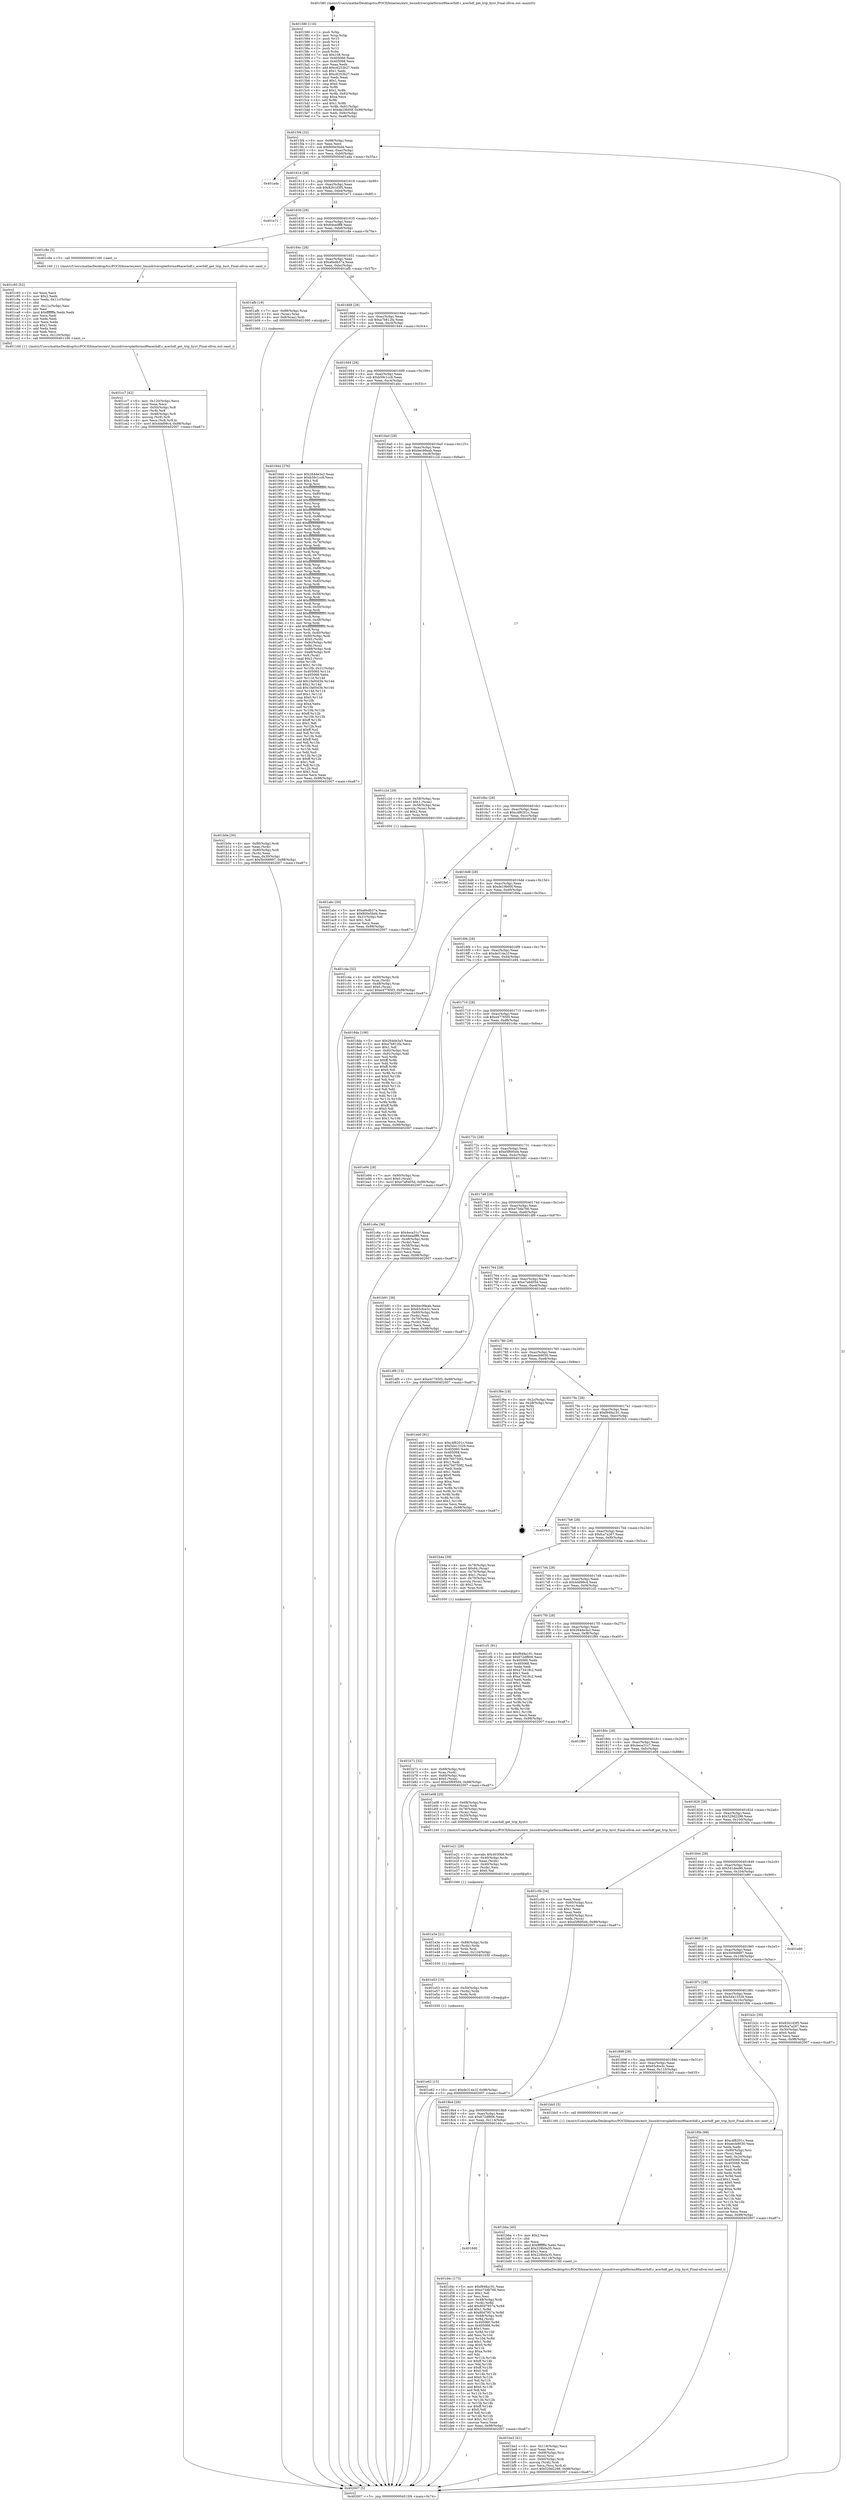 digraph "0x401580" {
  label = "0x401580 (/mnt/c/Users/mathe/Desktop/tcc/POCII/binaries/extr_linuxdriversplatformx86acerhdf.c_acerhdf_get_trip_hyst_Final-ollvm.out::main(0))"
  labelloc = "t"
  node[shape=record]

  Entry [label="",width=0.3,height=0.3,shape=circle,fillcolor=black,style=filled]
  "0x4015f4" [label="{
     0x4015f4 [32]\l
     | [instrs]\l
     &nbsp;&nbsp;0x4015f4 \<+6\>: mov -0x98(%rbp),%eax\l
     &nbsp;&nbsp;0x4015fa \<+2\>: mov %eax,%ecx\l
     &nbsp;&nbsp;0x4015fc \<+6\>: sub $0x800e5bd4,%ecx\l
     &nbsp;&nbsp;0x401602 \<+6\>: mov %eax,-0xac(%rbp)\l
     &nbsp;&nbsp;0x401608 \<+6\>: mov %ecx,-0xb0(%rbp)\l
     &nbsp;&nbsp;0x40160e \<+6\>: je 0000000000401ada \<main+0x55a\>\l
  }"]
  "0x401ada" [label="{
     0x401ada\l
  }", style=dashed]
  "0x401614" [label="{
     0x401614 [28]\l
     | [instrs]\l
     &nbsp;&nbsp;0x401614 \<+5\>: jmp 0000000000401619 \<main+0x99\>\l
     &nbsp;&nbsp;0x401619 \<+6\>: mov -0xac(%rbp),%eax\l
     &nbsp;&nbsp;0x40161f \<+5\>: sub $0x82b1d3f5,%eax\l
     &nbsp;&nbsp;0x401624 \<+6\>: mov %eax,-0xb4(%rbp)\l
     &nbsp;&nbsp;0x40162a \<+6\>: je 0000000000401e71 \<main+0x8f1\>\l
  }"]
  Exit [label="",width=0.3,height=0.3,shape=circle,fillcolor=black,style=filled,peripheries=2]
  "0x401e71" [label="{
     0x401e71\l
  }", style=dashed]
  "0x401630" [label="{
     0x401630 [28]\l
     | [instrs]\l
     &nbsp;&nbsp;0x401630 \<+5\>: jmp 0000000000401635 \<main+0xb5\>\l
     &nbsp;&nbsp;0x401635 \<+6\>: mov -0xac(%rbp),%eax\l
     &nbsp;&nbsp;0x40163b \<+5\>: sub $0x84eadff8,%eax\l
     &nbsp;&nbsp;0x401640 \<+6\>: mov %eax,-0xb8(%rbp)\l
     &nbsp;&nbsp;0x401646 \<+6\>: je 0000000000401c8e \<main+0x70e\>\l
  }"]
  "0x401e62" [label="{
     0x401e62 [15]\l
     | [instrs]\l
     &nbsp;&nbsp;0x401e62 \<+10\>: movl $0xde314a1f,-0x98(%rbp)\l
     &nbsp;&nbsp;0x401e6c \<+5\>: jmp 0000000000402007 \<main+0xa87\>\l
  }"]
  "0x401c8e" [label="{
     0x401c8e [5]\l
     | [instrs]\l
     &nbsp;&nbsp;0x401c8e \<+5\>: call 0000000000401160 \<next_i\>\l
     | [calls]\l
     &nbsp;&nbsp;0x401160 \{1\} (/mnt/c/Users/mathe/Desktop/tcc/POCII/binaries/extr_linuxdriversplatformx86acerhdf.c_acerhdf_get_trip_hyst_Final-ollvm.out::next_i)\l
  }"]
  "0x40164c" [label="{
     0x40164c [28]\l
     | [instrs]\l
     &nbsp;&nbsp;0x40164c \<+5\>: jmp 0000000000401651 \<main+0xd1\>\l
     &nbsp;&nbsp;0x401651 \<+6\>: mov -0xac(%rbp),%eax\l
     &nbsp;&nbsp;0x401657 \<+5\>: sub $0xa6edb37a,%eax\l
     &nbsp;&nbsp;0x40165c \<+6\>: mov %eax,-0xbc(%rbp)\l
     &nbsp;&nbsp;0x401662 \<+6\>: je 0000000000401afb \<main+0x57b\>\l
  }"]
  "0x401e53" [label="{
     0x401e53 [15]\l
     | [instrs]\l
     &nbsp;&nbsp;0x401e53 \<+4\>: mov -0x50(%rbp),%rdx\l
     &nbsp;&nbsp;0x401e57 \<+3\>: mov (%rdx),%rdx\l
     &nbsp;&nbsp;0x401e5a \<+3\>: mov %rdx,%rdi\l
     &nbsp;&nbsp;0x401e5d \<+5\>: call 0000000000401030 \<free@plt\>\l
     | [calls]\l
     &nbsp;&nbsp;0x401030 \{1\} (unknown)\l
  }"]
  "0x401afb" [label="{
     0x401afb [19]\l
     | [instrs]\l
     &nbsp;&nbsp;0x401afb \<+7\>: mov -0x88(%rbp),%rax\l
     &nbsp;&nbsp;0x401b02 \<+3\>: mov (%rax),%rax\l
     &nbsp;&nbsp;0x401b05 \<+4\>: mov 0x8(%rax),%rdi\l
     &nbsp;&nbsp;0x401b09 \<+5\>: call 0000000000401060 \<atoi@plt\>\l
     | [calls]\l
     &nbsp;&nbsp;0x401060 \{1\} (unknown)\l
  }"]
  "0x401668" [label="{
     0x401668 [28]\l
     | [instrs]\l
     &nbsp;&nbsp;0x401668 \<+5\>: jmp 000000000040166d \<main+0xed\>\l
     &nbsp;&nbsp;0x40166d \<+6\>: mov -0xac(%rbp),%eax\l
     &nbsp;&nbsp;0x401673 \<+5\>: sub $0xa7b812fa,%eax\l
     &nbsp;&nbsp;0x401678 \<+6\>: mov %eax,-0xc0(%rbp)\l
     &nbsp;&nbsp;0x40167e \<+6\>: je 0000000000401944 \<main+0x3c4\>\l
  }"]
  "0x401e3e" [label="{
     0x401e3e [21]\l
     | [instrs]\l
     &nbsp;&nbsp;0x401e3e \<+4\>: mov -0x68(%rbp),%rdx\l
     &nbsp;&nbsp;0x401e42 \<+3\>: mov (%rdx),%rdx\l
     &nbsp;&nbsp;0x401e45 \<+3\>: mov %rdx,%rdi\l
     &nbsp;&nbsp;0x401e48 \<+6\>: mov %eax,-0x124(%rbp)\l
     &nbsp;&nbsp;0x401e4e \<+5\>: call 0000000000401030 \<free@plt\>\l
     | [calls]\l
     &nbsp;&nbsp;0x401030 \{1\} (unknown)\l
  }"]
  "0x401944" [label="{
     0x401944 [376]\l
     | [instrs]\l
     &nbsp;&nbsp;0x401944 \<+5\>: mov $0x264de3a3,%eax\l
     &nbsp;&nbsp;0x401949 \<+5\>: mov $0xb59c1cc9,%ecx\l
     &nbsp;&nbsp;0x40194e \<+2\>: mov $0x1,%dl\l
     &nbsp;&nbsp;0x401950 \<+3\>: mov %rsp,%rsi\l
     &nbsp;&nbsp;0x401953 \<+4\>: add $0xfffffffffffffff0,%rsi\l
     &nbsp;&nbsp;0x401957 \<+3\>: mov %rsi,%rsp\l
     &nbsp;&nbsp;0x40195a \<+7\>: mov %rsi,-0x90(%rbp)\l
     &nbsp;&nbsp;0x401961 \<+3\>: mov %rsp,%rsi\l
     &nbsp;&nbsp;0x401964 \<+4\>: add $0xfffffffffffffff0,%rsi\l
     &nbsp;&nbsp;0x401968 \<+3\>: mov %rsi,%rsp\l
     &nbsp;&nbsp;0x40196b \<+3\>: mov %rsp,%rdi\l
     &nbsp;&nbsp;0x40196e \<+4\>: add $0xfffffffffffffff0,%rdi\l
     &nbsp;&nbsp;0x401972 \<+3\>: mov %rdi,%rsp\l
     &nbsp;&nbsp;0x401975 \<+7\>: mov %rdi,-0x88(%rbp)\l
     &nbsp;&nbsp;0x40197c \<+3\>: mov %rsp,%rdi\l
     &nbsp;&nbsp;0x40197f \<+4\>: add $0xfffffffffffffff0,%rdi\l
     &nbsp;&nbsp;0x401983 \<+3\>: mov %rdi,%rsp\l
     &nbsp;&nbsp;0x401986 \<+4\>: mov %rdi,-0x80(%rbp)\l
     &nbsp;&nbsp;0x40198a \<+3\>: mov %rsp,%rdi\l
     &nbsp;&nbsp;0x40198d \<+4\>: add $0xfffffffffffffff0,%rdi\l
     &nbsp;&nbsp;0x401991 \<+3\>: mov %rdi,%rsp\l
     &nbsp;&nbsp;0x401994 \<+4\>: mov %rdi,-0x78(%rbp)\l
     &nbsp;&nbsp;0x401998 \<+3\>: mov %rsp,%rdi\l
     &nbsp;&nbsp;0x40199b \<+4\>: add $0xfffffffffffffff0,%rdi\l
     &nbsp;&nbsp;0x40199f \<+3\>: mov %rdi,%rsp\l
     &nbsp;&nbsp;0x4019a2 \<+4\>: mov %rdi,-0x70(%rbp)\l
     &nbsp;&nbsp;0x4019a6 \<+3\>: mov %rsp,%rdi\l
     &nbsp;&nbsp;0x4019a9 \<+4\>: add $0xfffffffffffffff0,%rdi\l
     &nbsp;&nbsp;0x4019ad \<+3\>: mov %rdi,%rsp\l
     &nbsp;&nbsp;0x4019b0 \<+4\>: mov %rdi,-0x68(%rbp)\l
     &nbsp;&nbsp;0x4019b4 \<+3\>: mov %rsp,%rdi\l
     &nbsp;&nbsp;0x4019b7 \<+4\>: add $0xfffffffffffffff0,%rdi\l
     &nbsp;&nbsp;0x4019bb \<+3\>: mov %rdi,%rsp\l
     &nbsp;&nbsp;0x4019be \<+4\>: mov %rdi,-0x60(%rbp)\l
     &nbsp;&nbsp;0x4019c2 \<+3\>: mov %rsp,%rdi\l
     &nbsp;&nbsp;0x4019c5 \<+4\>: add $0xfffffffffffffff0,%rdi\l
     &nbsp;&nbsp;0x4019c9 \<+3\>: mov %rdi,%rsp\l
     &nbsp;&nbsp;0x4019cc \<+4\>: mov %rdi,-0x58(%rbp)\l
     &nbsp;&nbsp;0x4019d0 \<+3\>: mov %rsp,%rdi\l
     &nbsp;&nbsp;0x4019d3 \<+4\>: add $0xfffffffffffffff0,%rdi\l
     &nbsp;&nbsp;0x4019d7 \<+3\>: mov %rdi,%rsp\l
     &nbsp;&nbsp;0x4019da \<+4\>: mov %rdi,-0x50(%rbp)\l
     &nbsp;&nbsp;0x4019de \<+3\>: mov %rsp,%rdi\l
     &nbsp;&nbsp;0x4019e1 \<+4\>: add $0xfffffffffffffff0,%rdi\l
     &nbsp;&nbsp;0x4019e5 \<+3\>: mov %rdi,%rsp\l
     &nbsp;&nbsp;0x4019e8 \<+4\>: mov %rdi,-0x48(%rbp)\l
     &nbsp;&nbsp;0x4019ec \<+3\>: mov %rsp,%rdi\l
     &nbsp;&nbsp;0x4019ef \<+4\>: add $0xfffffffffffffff0,%rdi\l
     &nbsp;&nbsp;0x4019f3 \<+3\>: mov %rdi,%rsp\l
     &nbsp;&nbsp;0x4019f6 \<+4\>: mov %rdi,-0x40(%rbp)\l
     &nbsp;&nbsp;0x4019fa \<+7\>: mov -0x90(%rbp),%rdi\l
     &nbsp;&nbsp;0x401a01 \<+6\>: movl $0x0,(%rdi)\l
     &nbsp;&nbsp;0x401a07 \<+7\>: mov -0x9c(%rbp),%r8d\l
     &nbsp;&nbsp;0x401a0e \<+3\>: mov %r8d,(%rsi)\l
     &nbsp;&nbsp;0x401a11 \<+7\>: mov -0x88(%rbp),%rdi\l
     &nbsp;&nbsp;0x401a18 \<+7\>: mov -0xa8(%rbp),%r9\l
     &nbsp;&nbsp;0x401a1f \<+3\>: mov %r9,(%rdi)\l
     &nbsp;&nbsp;0x401a22 \<+3\>: cmpl $0x2,(%rsi)\l
     &nbsp;&nbsp;0x401a25 \<+4\>: setne %r10b\l
     &nbsp;&nbsp;0x401a29 \<+4\>: and $0x1,%r10b\l
     &nbsp;&nbsp;0x401a2d \<+4\>: mov %r10b,-0x31(%rbp)\l
     &nbsp;&nbsp;0x401a31 \<+8\>: mov 0x405060,%r11d\l
     &nbsp;&nbsp;0x401a39 \<+7\>: mov 0x405068,%ebx\l
     &nbsp;&nbsp;0x401a40 \<+3\>: mov %r11d,%r14d\l
     &nbsp;&nbsp;0x401a43 \<+7\>: add $0x1fa00d3b,%r14d\l
     &nbsp;&nbsp;0x401a4a \<+4\>: sub $0x1,%r14d\l
     &nbsp;&nbsp;0x401a4e \<+7\>: sub $0x1fa00d3b,%r14d\l
     &nbsp;&nbsp;0x401a55 \<+4\>: imul %r14d,%r11d\l
     &nbsp;&nbsp;0x401a59 \<+4\>: and $0x1,%r11d\l
     &nbsp;&nbsp;0x401a5d \<+4\>: cmp $0x0,%r11d\l
     &nbsp;&nbsp;0x401a61 \<+4\>: sete %r10b\l
     &nbsp;&nbsp;0x401a65 \<+3\>: cmp $0xa,%ebx\l
     &nbsp;&nbsp;0x401a68 \<+4\>: setl %r15b\l
     &nbsp;&nbsp;0x401a6c \<+3\>: mov %r10b,%r12b\l
     &nbsp;&nbsp;0x401a6f \<+4\>: xor $0xff,%r12b\l
     &nbsp;&nbsp;0x401a73 \<+3\>: mov %r15b,%r13b\l
     &nbsp;&nbsp;0x401a76 \<+4\>: xor $0xff,%r13b\l
     &nbsp;&nbsp;0x401a7a \<+3\>: xor $0x1,%dl\l
     &nbsp;&nbsp;0x401a7d \<+3\>: mov %r12b,%sil\l
     &nbsp;&nbsp;0x401a80 \<+4\>: and $0xff,%sil\l
     &nbsp;&nbsp;0x401a84 \<+3\>: and %dl,%r10b\l
     &nbsp;&nbsp;0x401a87 \<+3\>: mov %r13b,%dil\l
     &nbsp;&nbsp;0x401a8a \<+4\>: and $0xff,%dil\l
     &nbsp;&nbsp;0x401a8e \<+3\>: and %dl,%r15b\l
     &nbsp;&nbsp;0x401a91 \<+3\>: or %r10b,%sil\l
     &nbsp;&nbsp;0x401a94 \<+3\>: or %r15b,%dil\l
     &nbsp;&nbsp;0x401a97 \<+3\>: xor %dil,%sil\l
     &nbsp;&nbsp;0x401a9a \<+3\>: or %r13b,%r12b\l
     &nbsp;&nbsp;0x401a9d \<+4\>: xor $0xff,%r12b\l
     &nbsp;&nbsp;0x401aa1 \<+3\>: or $0x1,%dl\l
     &nbsp;&nbsp;0x401aa4 \<+3\>: and %dl,%r12b\l
     &nbsp;&nbsp;0x401aa7 \<+3\>: or %r12b,%sil\l
     &nbsp;&nbsp;0x401aaa \<+4\>: test $0x1,%sil\l
     &nbsp;&nbsp;0x401aae \<+3\>: cmovne %ecx,%eax\l
     &nbsp;&nbsp;0x401ab1 \<+6\>: mov %eax,-0x98(%rbp)\l
     &nbsp;&nbsp;0x401ab7 \<+5\>: jmp 0000000000402007 \<main+0xa87\>\l
  }"]
  "0x401684" [label="{
     0x401684 [28]\l
     | [instrs]\l
     &nbsp;&nbsp;0x401684 \<+5\>: jmp 0000000000401689 \<main+0x109\>\l
     &nbsp;&nbsp;0x401689 \<+6\>: mov -0xac(%rbp),%eax\l
     &nbsp;&nbsp;0x40168f \<+5\>: sub $0xb59c1cc9,%eax\l
     &nbsp;&nbsp;0x401694 \<+6\>: mov %eax,-0xc4(%rbp)\l
     &nbsp;&nbsp;0x40169a \<+6\>: je 0000000000401abc \<main+0x53c\>\l
  }"]
  "0x401e21" [label="{
     0x401e21 [29]\l
     | [instrs]\l
     &nbsp;&nbsp;0x401e21 \<+10\>: movabs $0x4030b6,%rdi\l
     &nbsp;&nbsp;0x401e2b \<+4\>: mov -0x40(%rbp),%rdx\l
     &nbsp;&nbsp;0x401e2f \<+2\>: mov %eax,(%rdx)\l
     &nbsp;&nbsp;0x401e31 \<+4\>: mov -0x40(%rbp),%rdx\l
     &nbsp;&nbsp;0x401e35 \<+2\>: mov (%rdx),%esi\l
     &nbsp;&nbsp;0x401e37 \<+2\>: mov $0x0,%al\l
     &nbsp;&nbsp;0x401e39 \<+5\>: call 0000000000401040 \<printf@plt\>\l
     | [calls]\l
     &nbsp;&nbsp;0x401040 \{1\} (unknown)\l
  }"]
  "0x401abc" [label="{
     0x401abc [30]\l
     | [instrs]\l
     &nbsp;&nbsp;0x401abc \<+5\>: mov $0xa6edb37a,%eax\l
     &nbsp;&nbsp;0x401ac1 \<+5\>: mov $0x800e5bd4,%ecx\l
     &nbsp;&nbsp;0x401ac6 \<+3\>: mov -0x31(%rbp),%dl\l
     &nbsp;&nbsp;0x401ac9 \<+3\>: test $0x1,%dl\l
     &nbsp;&nbsp;0x401acc \<+3\>: cmovne %ecx,%eax\l
     &nbsp;&nbsp;0x401acf \<+6\>: mov %eax,-0x98(%rbp)\l
     &nbsp;&nbsp;0x401ad5 \<+5\>: jmp 0000000000402007 \<main+0xa87\>\l
  }"]
  "0x4016a0" [label="{
     0x4016a0 [28]\l
     | [instrs]\l
     &nbsp;&nbsp;0x4016a0 \<+5\>: jmp 00000000004016a5 \<main+0x125\>\l
     &nbsp;&nbsp;0x4016a5 \<+6\>: mov -0xac(%rbp),%eax\l
     &nbsp;&nbsp;0x4016ab \<+5\>: sub $0xbec99eab,%eax\l
     &nbsp;&nbsp;0x4016b0 \<+6\>: mov %eax,-0xc8(%rbp)\l
     &nbsp;&nbsp;0x4016b6 \<+6\>: je 0000000000401c2d \<main+0x6ad\>\l
  }"]
  "0x4018d0" [label="{
     0x4018d0\l
  }", style=dashed]
  "0x401c2d" [label="{
     0x401c2d [29]\l
     | [instrs]\l
     &nbsp;&nbsp;0x401c2d \<+4\>: mov -0x58(%rbp),%rax\l
     &nbsp;&nbsp;0x401c31 \<+6\>: movl $0x1,(%rax)\l
     &nbsp;&nbsp;0x401c37 \<+4\>: mov -0x58(%rbp),%rax\l
     &nbsp;&nbsp;0x401c3b \<+3\>: movslq (%rax),%rax\l
     &nbsp;&nbsp;0x401c3e \<+4\>: shl $0x2,%rax\l
     &nbsp;&nbsp;0x401c42 \<+3\>: mov %rax,%rdi\l
     &nbsp;&nbsp;0x401c45 \<+5\>: call 0000000000401050 \<malloc@plt\>\l
     | [calls]\l
     &nbsp;&nbsp;0x401050 \{1\} (unknown)\l
  }"]
  "0x4016bc" [label="{
     0x4016bc [28]\l
     | [instrs]\l
     &nbsp;&nbsp;0x4016bc \<+5\>: jmp 00000000004016c1 \<main+0x141\>\l
     &nbsp;&nbsp;0x4016c1 \<+6\>: mov -0xac(%rbp),%eax\l
     &nbsp;&nbsp;0x4016c7 \<+5\>: sub $0xc4f6201c,%eax\l
     &nbsp;&nbsp;0x4016cc \<+6\>: mov %eax,-0xcc(%rbp)\l
     &nbsp;&nbsp;0x4016d2 \<+6\>: je 0000000000401fef \<main+0xa6f\>\l
  }"]
  "0x401d4c" [label="{
     0x401d4c [173]\l
     | [instrs]\l
     &nbsp;&nbsp;0x401d4c \<+5\>: mov $0xf948a191,%eax\l
     &nbsp;&nbsp;0x401d51 \<+5\>: mov $0xe73db766,%ecx\l
     &nbsp;&nbsp;0x401d56 \<+2\>: mov $0x1,%dl\l
     &nbsp;&nbsp;0x401d58 \<+2\>: xor %esi,%esi\l
     &nbsp;&nbsp;0x401d5a \<+4\>: mov -0x48(%rbp),%rdi\l
     &nbsp;&nbsp;0x401d5e \<+3\>: mov (%rdi),%r8d\l
     &nbsp;&nbsp;0x401d61 \<+7\>: add $0x80d7957a,%r8d\l
     &nbsp;&nbsp;0x401d68 \<+4\>: add $0x1,%r8d\l
     &nbsp;&nbsp;0x401d6c \<+7\>: sub $0x80d7957a,%r8d\l
     &nbsp;&nbsp;0x401d73 \<+4\>: mov -0x48(%rbp),%rdi\l
     &nbsp;&nbsp;0x401d77 \<+3\>: mov %r8d,(%rdi)\l
     &nbsp;&nbsp;0x401d7a \<+8\>: mov 0x405060,%r8d\l
     &nbsp;&nbsp;0x401d82 \<+8\>: mov 0x405068,%r9d\l
     &nbsp;&nbsp;0x401d8a \<+3\>: sub $0x1,%esi\l
     &nbsp;&nbsp;0x401d8d \<+3\>: mov %r8d,%r10d\l
     &nbsp;&nbsp;0x401d90 \<+3\>: add %esi,%r10d\l
     &nbsp;&nbsp;0x401d93 \<+4\>: imul %r10d,%r8d\l
     &nbsp;&nbsp;0x401d97 \<+4\>: and $0x1,%r8d\l
     &nbsp;&nbsp;0x401d9b \<+4\>: cmp $0x0,%r8d\l
     &nbsp;&nbsp;0x401d9f \<+4\>: sete %r11b\l
     &nbsp;&nbsp;0x401da3 \<+4\>: cmp $0xa,%r9d\l
     &nbsp;&nbsp;0x401da7 \<+3\>: setl %bl\l
     &nbsp;&nbsp;0x401daa \<+3\>: mov %r11b,%r14b\l
     &nbsp;&nbsp;0x401dad \<+4\>: xor $0xff,%r14b\l
     &nbsp;&nbsp;0x401db1 \<+3\>: mov %bl,%r15b\l
     &nbsp;&nbsp;0x401db4 \<+4\>: xor $0xff,%r15b\l
     &nbsp;&nbsp;0x401db8 \<+3\>: xor $0x0,%dl\l
     &nbsp;&nbsp;0x401dbb \<+3\>: mov %r14b,%r12b\l
     &nbsp;&nbsp;0x401dbe \<+4\>: and $0x0,%r12b\l
     &nbsp;&nbsp;0x401dc2 \<+3\>: and %dl,%r11b\l
     &nbsp;&nbsp;0x401dc5 \<+3\>: mov %r15b,%r13b\l
     &nbsp;&nbsp;0x401dc8 \<+4\>: and $0x0,%r13b\l
     &nbsp;&nbsp;0x401dcc \<+2\>: and %dl,%bl\l
     &nbsp;&nbsp;0x401dce \<+3\>: or %r11b,%r12b\l
     &nbsp;&nbsp;0x401dd1 \<+3\>: or %bl,%r13b\l
     &nbsp;&nbsp;0x401dd4 \<+3\>: xor %r13b,%r12b\l
     &nbsp;&nbsp;0x401dd7 \<+3\>: or %r15b,%r14b\l
     &nbsp;&nbsp;0x401dda \<+4\>: xor $0xff,%r14b\l
     &nbsp;&nbsp;0x401dde \<+3\>: or $0x0,%dl\l
     &nbsp;&nbsp;0x401de1 \<+3\>: and %dl,%r14b\l
     &nbsp;&nbsp;0x401de4 \<+3\>: or %r14b,%r12b\l
     &nbsp;&nbsp;0x401de7 \<+4\>: test $0x1,%r12b\l
     &nbsp;&nbsp;0x401deb \<+3\>: cmovne %ecx,%eax\l
     &nbsp;&nbsp;0x401dee \<+6\>: mov %eax,-0x98(%rbp)\l
     &nbsp;&nbsp;0x401df4 \<+5\>: jmp 0000000000402007 \<main+0xa87\>\l
  }"]
  "0x401fef" [label="{
     0x401fef\l
  }", style=dashed]
  "0x4016d8" [label="{
     0x4016d8 [28]\l
     | [instrs]\l
     &nbsp;&nbsp;0x4016d8 \<+5\>: jmp 00000000004016dd \<main+0x15d\>\l
     &nbsp;&nbsp;0x4016dd \<+6\>: mov -0xac(%rbp),%eax\l
     &nbsp;&nbsp;0x4016e3 \<+5\>: sub $0xde19b00f,%eax\l
     &nbsp;&nbsp;0x4016e8 \<+6\>: mov %eax,-0xd0(%rbp)\l
     &nbsp;&nbsp;0x4016ee \<+6\>: je 00000000004018da \<main+0x35a\>\l
  }"]
  "0x401cc7" [label="{
     0x401cc7 [42]\l
     | [instrs]\l
     &nbsp;&nbsp;0x401cc7 \<+6\>: mov -0x120(%rbp),%ecx\l
     &nbsp;&nbsp;0x401ccd \<+3\>: imul %eax,%ecx\l
     &nbsp;&nbsp;0x401cd0 \<+4\>: mov -0x50(%rbp),%r8\l
     &nbsp;&nbsp;0x401cd4 \<+3\>: mov (%r8),%r8\l
     &nbsp;&nbsp;0x401cd7 \<+4\>: mov -0x48(%rbp),%r9\l
     &nbsp;&nbsp;0x401cdb \<+3\>: movslq (%r9),%r9\l
     &nbsp;&nbsp;0x401cde \<+4\>: mov %ecx,(%r8,%r9,4)\l
     &nbsp;&nbsp;0x401ce2 \<+10\>: movl $0x4dd99c4,-0x98(%rbp)\l
     &nbsp;&nbsp;0x401cec \<+5\>: jmp 0000000000402007 \<main+0xa87\>\l
  }"]
  "0x4018da" [label="{
     0x4018da [106]\l
     | [instrs]\l
     &nbsp;&nbsp;0x4018da \<+5\>: mov $0x264de3a3,%eax\l
     &nbsp;&nbsp;0x4018df \<+5\>: mov $0xa7b812fa,%ecx\l
     &nbsp;&nbsp;0x4018e4 \<+2\>: mov $0x1,%dl\l
     &nbsp;&nbsp;0x4018e6 \<+7\>: mov -0x92(%rbp),%sil\l
     &nbsp;&nbsp;0x4018ed \<+7\>: mov -0x91(%rbp),%dil\l
     &nbsp;&nbsp;0x4018f4 \<+3\>: mov %sil,%r8b\l
     &nbsp;&nbsp;0x4018f7 \<+4\>: xor $0xff,%r8b\l
     &nbsp;&nbsp;0x4018fb \<+3\>: mov %dil,%r9b\l
     &nbsp;&nbsp;0x4018fe \<+4\>: xor $0xff,%r9b\l
     &nbsp;&nbsp;0x401902 \<+3\>: xor $0x0,%dl\l
     &nbsp;&nbsp;0x401905 \<+3\>: mov %r8b,%r10b\l
     &nbsp;&nbsp;0x401908 \<+4\>: and $0x0,%r10b\l
     &nbsp;&nbsp;0x40190c \<+3\>: and %dl,%sil\l
     &nbsp;&nbsp;0x40190f \<+3\>: mov %r9b,%r11b\l
     &nbsp;&nbsp;0x401912 \<+4\>: and $0x0,%r11b\l
     &nbsp;&nbsp;0x401916 \<+3\>: and %dl,%dil\l
     &nbsp;&nbsp;0x401919 \<+3\>: or %sil,%r10b\l
     &nbsp;&nbsp;0x40191c \<+3\>: or %dil,%r11b\l
     &nbsp;&nbsp;0x40191f \<+3\>: xor %r11b,%r10b\l
     &nbsp;&nbsp;0x401922 \<+3\>: or %r9b,%r8b\l
     &nbsp;&nbsp;0x401925 \<+4\>: xor $0xff,%r8b\l
     &nbsp;&nbsp;0x401929 \<+3\>: or $0x0,%dl\l
     &nbsp;&nbsp;0x40192c \<+3\>: and %dl,%r8b\l
     &nbsp;&nbsp;0x40192f \<+3\>: or %r8b,%r10b\l
     &nbsp;&nbsp;0x401932 \<+4\>: test $0x1,%r10b\l
     &nbsp;&nbsp;0x401936 \<+3\>: cmovne %ecx,%eax\l
     &nbsp;&nbsp;0x401939 \<+6\>: mov %eax,-0x98(%rbp)\l
     &nbsp;&nbsp;0x40193f \<+5\>: jmp 0000000000402007 \<main+0xa87\>\l
  }"]
  "0x4016f4" [label="{
     0x4016f4 [28]\l
     | [instrs]\l
     &nbsp;&nbsp;0x4016f4 \<+5\>: jmp 00000000004016f9 \<main+0x179\>\l
     &nbsp;&nbsp;0x4016f9 \<+6\>: mov -0xac(%rbp),%eax\l
     &nbsp;&nbsp;0x4016ff \<+5\>: sub $0xde314a1f,%eax\l
     &nbsp;&nbsp;0x401704 \<+6\>: mov %eax,-0xd4(%rbp)\l
     &nbsp;&nbsp;0x40170a \<+6\>: je 0000000000401e94 \<main+0x914\>\l
  }"]
  "0x402007" [label="{
     0x402007 [5]\l
     | [instrs]\l
     &nbsp;&nbsp;0x402007 \<+5\>: jmp 00000000004015f4 \<main+0x74\>\l
  }"]
  "0x401580" [label="{
     0x401580 [116]\l
     | [instrs]\l
     &nbsp;&nbsp;0x401580 \<+1\>: push %rbp\l
     &nbsp;&nbsp;0x401581 \<+3\>: mov %rsp,%rbp\l
     &nbsp;&nbsp;0x401584 \<+2\>: push %r15\l
     &nbsp;&nbsp;0x401586 \<+2\>: push %r14\l
     &nbsp;&nbsp;0x401588 \<+2\>: push %r13\l
     &nbsp;&nbsp;0x40158a \<+2\>: push %r12\l
     &nbsp;&nbsp;0x40158c \<+1\>: push %rbx\l
     &nbsp;&nbsp;0x40158d \<+7\>: sub $0x108,%rsp\l
     &nbsp;&nbsp;0x401594 \<+7\>: mov 0x405060,%eax\l
     &nbsp;&nbsp;0x40159b \<+7\>: mov 0x405068,%ecx\l
     &nbsp;&nbsp;0x4015a2 \<+2\>: mov %eax,%edx\l
     &nbsp;&nbsp;0x4015a4 \<+6\>: add $0xc6253b27,%edx\l
     &nbsp;&nbsp;0x4015aa \<+3\>: sub $0x1,%edx\l
     &nbsp;&nbsp;0x4015ad \<+6\>: sub $0xc6253b27,%edx\l
     &nbsp;&nbsp;0x4015b3 \<+3\>: imul %edx,%eax\l
     &nbsp;&nbsp;0x4015b6 \<+3\>: and $0x1,%eax\l
     &nbsp;&nbsp;0x4015b9 \<+3\>: cmp $0x0,%eax\l
     &nbsp;&nbsp;0x4015bc \<+4\>: sete %r8b\l
     &nbsp;&nbsp;0x4015c0 \<+4\>: and $0x1,%r8b\l
     &nbsp;&nbsp;0x4015c4 \<+7\>: mov %r8b,-0x92(%rbp)\l
     &nbsp;&nbsp;0x4015cb \<+3\>: cmp $0xa,%ecx\l
     &nbsp;&nbsp;0x4015ce \<+4\>: setl %r8b\l
     &nbsp;&nbsp;0x4015d2 \<+4\>: and $0x1,%r8b\l
     &nbsp;&nbsp;0x4015d6 \<+7\>: mov %r8b,-0x91(%rbp)\l
     &nbsp;&nbsp;0x4015dd \<+10\>: movl $0xde19b00f,-0x98(%rbp)\l
     &nbsp;&nbsp;0x4015e7 \<+6\>: mov %edi,-0x9c(%rbp)\l
     &nbsp;&nbsp;0x4015ed \<+7\>: mov %rsi,-0xa8(%rbp)\l
  }"]
  "0x401c93" [label="{
     0x401c93 [52]\l
     | [instrs]\l
     &nbsp;&nbsp;0x401c93 \<+2\>: xor %ecx,%ecx\l
     &nbsp;&nbsp;0x401c95 \<+5\>: mov $0x2,%edx\l
     &nbsp;&nbsp;0x401c9a \<+6\>: mov %edx,-0x11c(%rbp)\l
     &nbsp;&nbsp;0x401ca0 \<+1\>: cltd\l
     &nbsp;&nbsp;0x401ca1 \<+6\>: mov -0x11c(%rbp),%esi\l
     &nbsp;&nbsp;0x401ca7 \<+2\>: idiv %esi\l
     &nbsp;&nbsp;0x401ca9 \<+6\>: imul $0xfffffffe,%edx,%edx\l
     &nbsp;&nbsp;0x401caf \<+2\>: mov %ecx,%edi\l
     &nbsp;&nbsp;0x401cb1 \<+2\>: sub %edx,%edi\l
     &nbsp;&nbsp;0x401cb3 \<+2\>: mov %ecx,%edx\l
     &nbsp;&nbsp;0x401cb5 \<+3\>: sub $0x1,%edx\l
     &nbsp;&nbsp;0x401cb8 \<+2\>: add %edx,%edi\l
     &nbsp;&nbsp;0x401cba \<+2\>: sub %edi,%ecx\l
     &nbsp;&nbsp;0x401cbc \<+6\>: mov %ecx,-0x120(%rbp)\l
     &nbsp;&nbsp;0x401cc2 \<+5\>: call 0000000000401160 \<next_i\>\l
     | [calls]\l
     &nbsp;&nbsp;0x401160 \{1\} (/mnt/c/Users/mathe/Desktop/tcc/POCII/binaries/extr_linuxdriversplatformx86acerhdf.c_acerhdf_get_trip_hyst_Final-ollvm.out::next_i)\l
  }"]
  "0x401b0e" [label="{
     0x401b0e [30]\l
     | [instrs]\l
     &nbsp;&nbsp;0x401b0e \<+4\>: mov -0x80(%rbp),%rdi\l
     &nbsp;&nbsp;0x401b12 \<+2\>: mov %eax,(%rdi)\l
     &nbsp;&nbsp;0x401b14 \<+4\>: mov -0x80(%rbp),%rdi\l
     &nbsp;&nbsp;0x401b18 \<+2\>: mov (%rdi),%eax\l
     &nbsp;&nbsp;0x401b1a \<+3\>: mov %eax,-0x30(%rbp)\l
     &nbsp;&nbsp;0x401b1d \<+10\>: movl $0x5b068897,-0x98(%rbp)\l
     &nbsp;&nbsp;0x401b27 \<+5\>: jmp 0000000000402007 \<main+0xa87\>\l
  }"]
  "0x401c4a" [label="{
     0x401c4a [32]\l
     | [instrs]\l
     &nbsp;&nbsp;0x401c4a \<+4\>: mov -0x50(%rbp),%rdi\l
     &nbsp;&nbsp;0x401c4e \<+3\>: mov %rax,(%rdi)\l
     &nbsp;&nbsp;0x401c51 \<+4\>: mov -0x48(%rbp),%rax\l
     &nbsp;&nbsp;0x401c55 \<+6\>: movl $0x0,(%rax)\l
     &nbsp;&nbsp;0x401c5b \<+10\>: movl $0xe47765f3,-0x98(%rbp)\l
     &nbsp;&nbsp;0x401c65 \<+5\>: jmp 0000000000402007 \<main+0xa87\>\l
  }"]
  "0x401e94" [label="{
     0x401e94 [28]\l
     | [instrs]\l
     &nbsp;&nbsp;0x401e94 \<+7\>: mov -0x90(%rbp),%rax\l
     &nbsp;&nbsp;0x401e9b \<+6\>: movl $0x0,(%rax)\l
     &nbsp;&nbsp;0x401ea1 \<+10\>: movl $0xe7a6405d,-0x98(%rbp)\l
     &nbsp;&nbsp;0x401eab \<+5\>: jmp 0000000000402007 \<main+0xa87\>\l
  }"]
  "0x401710" [label="{
     0x401710 [28]\l
     | [instrs]\l
     &nbsp;&nbsp;0x401710 \<+5\>: jmp 0000000000401715 \<main+0x195\>\l
     &nbsp;&nbsp;0x401715 \<+6\>: mov -0xac(%rbp),%eax\l
     &nbsp;&nbsp;0x40171b \<+5\>: sub $0xe47765f3,%eax\l
     &nbsp;&nbsp;0x401720 \<+6\>: mov %eax,-0xd8(%rbp)\l
     &nbsp;&nbsp;0x401726 \<+6\>: je 0000000000401c6a \<main+0x6ea\>\l
  }"]
  "0x401be2" [label="{
     0x401be2 [41]\l
     | [instrs]\l
     &nbsp;&nbsp;0x401be2 \<+6\>: mov -0x118(%rbp),%ecx\l
     &nbsp;&nbsp;0x401be8 \<+3\>: imul %eax,%ecx\l
     &nbsp;&nbsp;0x401beb \<+4\>: mov -0x68(%rbp),%rsi\l
     &nbsp;&nbsp;0x401bef \<+3\>: mov (%rsi),%rsi\l
     &nbsp;&nbsp;0x401bf2 \<+4\>: mov -0x60(%rbp),%rdi\l
     &nbsp;&nbsp;0x401bf6 \<+3\>: movslq (%rdi),%rdi\l
     &nbsp;&nbsp;0x401bf9 \<+3\>: mov %ecx,(%rsi,%rdi,4)\l
     &nbsp;&nbsp;0x401bfc \<+10\>: movl $0x529d2298,-0x98(%rbp)\l
     &nbsp;&nbsp;0x401c06 \<+5\>: jmp 0000000000402007 \<main+0xa87\>\l
  }"]
  "0x401c6a" [label="{
     0x401c6a [36]\l
     | [instrs]\l
     &nbsp;&nbsp;0x401c6a \<+5\>: mov $0x4eca31c7,%eax\l
     &nbsp;&nbsp;0x401c6f \<+5\>: mov $0x84eadff8,%ecx\l
     &nbsp;&nbsp;0x401c74 \<+4\>: mov -0x48(%rbp),%rdx\l
     &nbsp;&nbsp;0x401c78 \<+2\>: mov (%rdx),%esi\l
     &nbsp;&nbsp;0x401c7a \<+4\>: mov -0x58(%rbp),%rdx\l
     &nbsp;&nbsp;0x401c7e \<+2\>: cmp (%rdx),%esi\l
     &nbsp;&nbsp;0x401c80 \<+3\>: cmovl %ecx,%eax\l
     &nbsp;&nbsp;0x401c83 \<+6\>: mov %eax,-0x98(%rbp)\l
     &nbsp;&nbsp;0x401c89 \<+5\>: jmp 0000000000402007 \<main+0xa87\>\l
  }"]
  "0x40172c" [label="{
     0x40172c [28]\l
     | [instrs]\l
     &nbsp;&nbsp;0x40172c \<+5\>: jmp 0000000000401731 \<main+0x1b1\>\l
     &nbsp;&nbsp;0x401731 \<+6\>: mov -0xac(%rbp),%eax\l
     &nbsp;&nbsp;0x401737 \<+5\>: sub $0xe5f695d4,%eax\l
     &nbsp;&nbsp;0x40173c \<+6\>: mov %eax,-0xdc(%rbp)\l
     &nbsp;&nbsp;0x401742 \<+6\>: je 0000000000401b91 \<main+0x611\>\l
  }"]
  "0x401bba" [label="{
     0x401bba [40]\l
     | [instrs]\l
     &nbsp;&nbsp;0x401bba \<+5\>: mov $0x2,%ecx\l
     &nbsp;&nbsp;0x401bbf \<+1\>: cltd\l
     &nbsp;&nbsp;0x401bc0 \<+2\>: idiv %ecx\l
     &nbsp;&nbsp;0x401bc2 \<+6\>: imul $0xfffffffe,%edx,%ecx\l
     &nbsp;&nbsp;0x401bc8 \<+6\>: add $0x228b0a35,%ecx\l
     &nbsp;&nbsp;0x401bce \<+3\>: add $0x1,%ecx\l
     &nbsp;&nbsp;0x401bd1 \<+6\>: sub $0x228b0a35,%ecx\l
     &nbsp;&nbsp;0x401bd7 \<+6\>: mov %ecx,-0x118(%rbp)\l
     &nbsp;&nbsp;0x401bdd \<+5\>: call 0000000000401160 \<next_i\>\l
     | [calls]\l
     &nbsp;&nbsp;0x401160 \{1\} (/mnt/c/Users/mathe/Desktop/tcc/POCII/binaries/extr_linuxdriversplatformx86acerhdf.c_acerhdf_get_trip_hyst_Final-ollvm.out::next_i)\l
  }"]
  "0x401b91" [label="{
     0x401b91 [36]\l
     | [instrs]\l
     &nbsp;&nbsp;0x401b91 \<+5\>: mov $0xbec99eab,%eax\l
     &nbsp;&nbsp;0x401b96 \<+5\>: mov $0x65cfce3c,%ecx\l
     &nbsp;&nbsp;0x401b9b \<+4\>: mov -0x60(%rbp),%rdx\l
     &nbsp;&nbsp;0x401b9f \<+2\>: mov (%rdx),%esi\l
     &nbsp;&nbsp;0x401ba1 \<+4\>: mov -0x70(%rbp),%rdx\l
     &nbsp;&nbsp;0x401ba5 \<+2\>: cmp (%rdx),%esi\l
     &nbsp;&nbsp;0x401ba7 \<+3\>: cmovl %ecx,%eax\l
     &nbsp;&nbsp;0x401baa \<+6\>: mov %eax,-0x98(%rbp)\l
     &nbsp;&nbsp;0x401bb0 \<+5\>: jmp 0000000000402007 \<main+0xa87\>\l
  }"]
  "0x401748" [label="{
     0x401748 [28]\l
     | [instrs]\l
     &nbsp;&nbsp;0x401748 \<+5\>: jmp 000000000040174d \<main+0x1cd\>\l
     &nbsp;&nbsp;0x40174d \<+6\>: mov -0xac(%rbp),%eax\l
     &nbsp;&nbsp;0x401753 \<+5\>: sub $0xe73db766,%eax\l
     &nbsp;&nbsp;0x401758 \<+6\>: mov %eax,-0xe0(%rbp)\l
     &nbsp;&nbsp;0x40175e \<+6\>: je 0000000000401df9 \<main+0x879\>\l
  }"]
  "0x4018b4" [label="{
     0x4018b4 [28]\l
     | [instrs]\l
     &nbsp;&nbsp;0x4018b4 \<+5\>: jmp 00000000004018b9 \<main+0x339\>\l
     &nbsp;&nbsp;0x4018b9 \<+6\>: mov -0xac(%rbp),%eax\l
     &nbsp;&nbsp;0x4018bf \<+5\>: sub $0x672df806,%eax\l
     &nbsp;&nbsp;0x4018c4 \<+6\>: mov %eax,-0x114(%rbp)\l
     &nbsp;&nbsp;0x4018ca \<+6\>: je 0000000000401d4c \<main+0x7cc\>\l
  }"]
  "0x401df9" [label="{
     0x401df9 [15]\l
     | [instrs]\l
     &nbsp;&nbsp;0x401df9 \<+10\>: movl $0xe47765f3,-0x98(%rbp)\l
     &nbsp;&nbsp;0x401e03 \<+5\>: jmp 0000000000402007 \<main+0xa87\>\l
  }"]
  "0x401764" [label="{
     0x401764 [28]\l
     | [instrs]\l
     &nbsp;&nbsp;0x401764 \<+5\>: jmp 0000000000401769 \<main+0x1e9\>\l
     &nbsp;&nbsp;0x401769 \<+6\>: mov -0xac(%rbp),%eax\l
     &nbsp;&nbsp;0x40176f \<+5\>: sub $0xe7a6405d,%eax\l
     &nbsp;&nbsp;0x401774 \<+6\>: mov %eax,-0xe4(%rbp)\l
     &nbsp;&nbsp;0x40177a \<+6\>: je 0000000000401eb0 \<main+0x930\>\l
  }"]
  "0x401bb5" [label="{
     0x401bb5 [5]\l
     | [instrs]\l
     &nbsp;&nbsp;0x401bb5 \<+5\>: call 0000000000401160 \<next_i\>\l
     | [calls]\l
     &nbsp;&nbsp;0x401160 \{1\} (/mnt/c/Users/mathe/Desktop/tcc/POCII/binaries/extr_linuxdriversplatformx86acerhdf.c_acerhdf_get_trip_hyst_Final-ollvm.out::next_i)\l
  }"]
  "0x401eb0" [label="{
     0x401eb0 [91]\l
     | [instrs]\l
     &nbsp;&nbsp;0x401eb0 \<+5\>: mov $0xc4f6201c,%eax\l
     &nbsp;&nbsp;0x401eb5 \<+5\>: mov $0x5d413329,%ecx\l
     &nbsp;&nbsp;0x401eba \<+7\>: mov 0x405060,%edx\l
     &nbsp;&nbsp;0x401ec1 \<+7\>: mov 0x405068,%esi\l
     &nbsp;&nbsp;0x401ec8 \<+2\>: mov %edx,%edi\l
     &nbsp;&nbsp;0x401eca \<+6\>: add $0x7b0750f2,%edi\l
     &nbsp;&nbsp;0x401ed0 \<+3\>: sub $0x1,%edi\l
     &nbsp;&nbsp;0x401ed3 \<+6\>: sub $0x7b0750f2,%edi\l
     &nbsp;&nbsp;0x401ed9 \<+3\>: imul %edi,%edx\l
     &nbsp;&nbsp;0x401edc \<+3\>: and $0x1,%edx\l
     &nbsp;&nbsp;0x401edf \<+3\>: cmp $0x0,%edx\l
     &nbsp;&nbsp;0x401ee2 \<+4\>: sete %r8b\l
     &nbsp;&nbsp;0x401ee6 \<+3\>: cmp $0xa,%esi\l
     &nbsp;&nbsp;0x401ee9 \<+4\>: setl %r9b\l
     &nbsp;&nbsp;0x401eed \<+3\>: mov %r8b,%r10b\l
     &nbsp;&nbsp;0x401ef0 \<+3\>: and %r9b,%r10b\l
     &nbsp;&nbsp;0x401ef3 \<+3\>: xor %r9b,%r8b\l
     &nbsp;&nbsp;0x401ef6 \<+3\>: or %r8b,%r10b\l
     &nbsp;&nbsp;0x401ef9 \<+4\>: test $0x1,%r10b\l
     &nbsp;&nbsp;0x401efd \<+3\>: cmovne %ecx,%eax\l
     &nbsp;&nbsp;0x401f00 \<+6\>: mov %eax,-0x98(%rbp)\l
     &nbsp;&nbsp;0x401f06 \<+5\>: jmp 0000000000402007 \<main+0xa87\>\l
  }"]
  "0x401780" [label="{
     0x401780 [28]\l
     | [instrs]\l
     &nbsp;&nbsp;0x401780 \<+5\>: jmp 0000000000401785 \<main+0x205\>\l
     &nbsp;&nbsp;0x401785 \<+6\>: mov -0xac(%rbp),%eax\l
     &nbsp;&nbsp;0x40178b \<+5\>: sub $0xeecb9030,%eax\l
     &nbsp;&nbsp;0x401790 \<+6\>: mov %eax,-0xe8(%rbp)\l
     &nbsp;&nbsp;0x401796 \<+6\>: je 0000000000401f6e \<main+0x9ee\>\l
  }"]
  "0x401898" [label="{
     0x401898 [28]\l
     | [instrs]\l
     &nbsp;&nbsp;0x401898 \<+5\>: jmp 000000000040189d \<main+0x31d\>\l
     &nbsp;&nbsp;0x40189d \<+6\>: mov -0xac(%rbp),%eax\l
     &nbsp;&nbsp;0x4018a3 \<+5\>: sub $0x65cfce3c,%eax\l
     &nbsp;&nbsp;0x4018a8 \<+6\>: mov %eax,-0x110(%rbp)\l
     &nbsp;&nbsp;0x4018ae \<+6\>: je 0000000000401bb5 \<main+0x635\>\l
  }"]
  "0x401f6e" [label="{
     0x401f6e [18]\l
     | [instrs]\l
     &nbsp;&nbsp;0x401f6e \<+3\>: mov -0x2c(%rbp),%eax\l
     &nbsp;&nbsp;0x401f71 \<+4\>: lea -0x28(%rbp),%rsp\l
     &nbsp;&nbsp;0x401f75 \<+1\>: pop %rbx\l
     &nbsp;&nbsp;0x401f76 \<+2\>: pop %r12\l
     &nbsp;&nbsp;0x401f78 \<+2\>: pop %r13\l
     &nbsp;&nbsp;0x401f7a \<+2\>: pop %r14\l
     &nbsp;&nbsp;0x401f7c \<+2\>: pop %r15\l
     &nbsp;&nbsp;0x401f7e \<+1\>: pop %rbp\l
     &nbsp;&nbsp;0x401f7f \<+1\>: ret\l
  }"]
  "0x40179c" [label="{
     0x40179c [28]\l
     | [instrs]\l
     &nbsp;&nbsp;0x40179c \<+5\>: jmp 00000000004017a1 \<main+0x221\>\l
     &nbsp;&nbsp;0x4017a1 \<+6\>: mov -0xac(%rbp),%eax\l
     &nbsp;&nbsp;0x4017a7 \<+5\>: sub $0xf948a191,%eax\l
     &nbsp;&nbsp;0x4017ac \<+6\>: mov %eax,-0xec(%rbp)\l
     &nbsp;&nbsp;0x4017b2 \<+6\>: je 0000000000401fc5 \<main+0xa45\>\l
  }"]
  "0x401f0b" [label="{
     0x401f0b [99]\l
     | [instrs]\l
     &nbsp;&nbsp;0x401f0b \<+5\>: mov $0xc4f6201c,%eax\l
     &nbsp;&nbsp;0x401f10 \<+5\>: mov $0xeecb9030,%ecx\l
     &nbsp;&nbsp;0x401f15 \<+2\>: xor %edx,%edx\l
     &nbsp;&nbsp;0x401f17 \<+7\>: mov -0x90(%rbp),%rsi\l
     &nbsp;&nbsp;0x401f1e \<+2\>: mov (%rsi),%edi\l
     &nbsp;&nbsp;0x401f20 \<+3\>: mov %edi,-0x2c(%rbp)\l
     &nbsp;&nbsp;0x401f23 \<+7\>: mov 0x405060,%edi\l
     &nbsp;&nbsp;0x401f2a \<+8\>: mov 0x405068,%r8d\l
     &nbsp;&nbsp;0x401f32 \<+3\>: sub $0x1,%edx\l
     &nbsp;&nbsp;0x401f35 \<+3\>: mov %edi,%r9d\l
     &nbsp;&nbsp;0x401f38 \<+3\>: add %edx,%r9d\l
     &nbsp;&nbsp;0x401f3b \<+4\>: imul %r9d,%edi\l
     &nbsp;&nbsp;0x401f3f \<+3\>: and $0x1,%edi\l
     &nbsp;&nbsp;0x401f42 \<+3\>: cmp $0x0,%edi\l
     &nbsp;&nbsp;0x401f45 \<+4\>: sete %r10b\l
     &nbsp;&nbsp;0x401f49 \<+4\>: cmp $0xa,%r8d\l
     &nbsp;&nbsp;0x401f4d \<+4\>: setl %r11b\l
     &nbsp;&nbsp;0x401f51 \<+3\>: mov %r10b,%bl\l
     &nbsp;&nbsp;0x401f54 \<+3\>: and %r11b,%bl\l
     &nbsp;&nbsp;0x401f57 \<+3\>: xor %r11b,%r10b\l
     &nbsp;&nbsp;0x401f5a \<+3\>: or %r10b,%bl\l
     &nbsp;&nbsp;0x401f5d \<+3\>: test $0x1,%bl\l
     &nbsp;&nbsp;0x401f60 \<+3\>: cmovne %ecx,%eax\l
     &nbsp;&nbsp;0x401f63 \<+6\>: mov %eax,-0x98(%rbp)\l
     &nbsp;&nbsp;0x401f69 \<+5\>: jmp 0000000000402007 \<main+0xa87\>\l
  }"]
  "0x401fc5" [label="{
     0x401fc5\l
  }", style=dashed]
  "0x4017b8" [label="{
     0x4017b8 [28]\l
     | [instrs]\l
     &nbsp;&nbsp;0x4017b8 \<+5\>: jmp 00000000004017bd \<main+0x23d\>\l
     &nbsp;&nbsp;0x4017bd \<+6\>: mov -0xac(%rbp),%eax\l
     &nbsp;&nbsp;0x4017c3 \<+5\>: sub $0xfca7a267,%eax\l
     &nbsp;&nbsp;0x4017c8 \<+6\>: mov %eax,-0xf0(%rbp)\l
     &nbsp;&nbsp;0x4017ce \<+6\>: je 0000000000401b4a \<main+0x5ca\>\l
  }"]
  "0x401b71" [label="{
     0x401b71 [32]\l
     | [instrs]\l
     &nbsp;&nbsp;0x401b71 \<+4\>: mov -0x68(%rbp),%rdi\l
     &nbsp;&nbsp;0x401b75 \<+3\>: mov %rax,(%rdi)\l
     &nbsp;&nbsp;0x401b78 \<+4\>: mov -0x60(%rbp),%rax\l
     &nbsp;&nbsp;0x401b7c \<+6\>: movl $0x0,(%rax)\l
     &nbsp;&nbsp;0x401b82 \<+10\>: movl $0xe5f695d4,-0x98(%rbp)\l
     &nbsp;&nbsp;0x401b8c \<+5\>: jmp 0000000000402007 \<main+0xa87\>\l
  }"]
  "0x401b4a" [label="{
     0x401b4a [39]\l
     | [instrs]\l
     &nbsp;&nbsp;0x401b4a \<+4\>: mov -0x78(%rbp),%rax\l
     &nbsp;&nbsp;0x401b4e \<+6\>: movl $0x64,(%rax)\l
     &nbsp;&nbsp;0x401b54 \<+4\>: mov -0x70(%rbp),%rax\l
     &nbsp;&nbsp;0x401b58 \<+6\>: movl $0x1,(%rax)\l
     &nbsp;&nbsp;0x401b5e \<+4\>: mov -0x70(%rbp),%rax\l
     &nbsp;&nbsp;0x401b62 \<+3\>: movslq (%rax),%rax\l
     &nbsp;&nbsp;0x401b65 \<+4\>: shl $0x2,%rax\l
     &nbsp;&nbsp;0x401b69 \<+3\>: mov %rax,%rdi\l
     &nbsp;&nbsp;0x401b6c \<+5\>: call 0000000000401050 \<malloc@plt\>\l
     | [calls]\l
     &nbsp;&nbsp;0x401050 \{1\} (unknown)\l
  }"]
  "0x4017d4" [label="{
     0x4017d4 [28]\l
     | [instrs]\l
     &nbsp;&nbsp;0x4017d4 \<+5\>: jmp 00000000004017d9 \<main+0x259\>\l
     &nbsp;&nbsp;0x4017d9 \<+6\>: mov -0xac(%rbp),%eax\l
     &nbsp;&nbsp;0x4017df \<+5\>: sub $0x4dd99c4,%eax\l
     &nbsp;&nbsp;0x4017e4 \<+6\>: mov %eax,-0xf4(%rbp)\l
     &nbsp;&nbsp;0x4017ea \<+6\>: je 0000000000401cf1 \<main+0x771\>\l
  }"]
  "0x40187c" [label="{
     0x40187c [28]\l
     | [instrs]\l
     &nbsp;&nbsp;0x40187c \<+5\>: jmp 0000000000401881 \<main+0x301\>\l
     &nbsp;&nbsp;0x401881 \<+6\>: mov -0xac(%rbp),%eax\l
     &nbsp;&nbsp;0x401887 \<+5\>: sub $0x5d413329,%eax\l
     &nbsp;&nbsp;0x40188c \<+6\>: mov %eax,-0x10c(%rbp)\l
     &nbsp;&nbsp;0x401892 \<+6\>: je 0000000000401f0b \<main+0x98b\>\l
  }"]
  "0x401cf1" [label="{
     0x401cf1 [91]\l
     | [instrs]\l
     &nbsp;&nbsp;0x401cf1 \<+5\>: mov $0xf948a191,%eax\l
     &nbsp;&nbsp;0x401cf6 \<+5\>: mov $0x672df806,%ecx\l
     &nbsp;&nbsp;0x401cfb \<+7\>: mov 0x405060,%edx\l
     &nbsp;&nbsp;0x401d02 \<+7\>: mov 0x405068,%esi\l
     &nbsp;&nbsp;0x401d09 \<+2\>: mov %edx,%edi\l
     &nbsp;&nbsp;0x401d0b \<+6\>: add $0xa73418c2,%edi\l
     &nbsp;&nbsp;0x401d11 \<+3\>: sub $0x1,%edi\l
     &nbsp;&nbsp;0x401d14 \<+6\>: sub $0xa73418c2,%edi\l
     &nbsp;&nbsp;0x401d1a \<+3\>: imul %edi,%edx\l
     &nbsp;&nbsp;0x401d1d \<+3\>: and $0x1,%edx\l
     &nbsp;&nbsp;0x401d20 \<+3\>: cmp $0x0,%edx\l
     &nbsp;&nbsp;0x401d23 \<+4\>: sete %r8b\l
     &nbsp;&nbsp;0x401d27 \<+3\>: cmp $0xa,%esi\l
     &nbsp;&nbsp;0x401d2a \<+4\>: setl %r9b\l
     &nbsp;&nbsp;0x401d2e \<+3\>: mov %r8b,%r10b\l
     &nbsp;&nbsp;0x401d31 \<+3\>: and %r9b,%r10b\l
     &nbsp;&nbsp;0x401d34 \<+3\>: xor %r9b,%r8b\l
     &nbsp;&nbsp;0x401d37 \<+3\>: or %r8b,%r10b\l
     &nbsp;&nbsp;0x401d3a \<+4\>: test $0x1,%r10b\l
     &nbsp;&nbsp;0x401d3e \<+3\>: cmovne %ecx,%eax\l
     &nbsp;&nbsp;0x401d41 \<+6\>: mov %eax,-0x98(%rbp)\l
     &nbsp;&nbsp;0x401d47 \<+5\>: jmp 0000000000402007 \<main+0xa87\>\l
  }"]
  "0x4017f0" [label="{
     0x4017f0 [28]\l
     | [instrs]\l
     &nbsp;&nbsp;0x4017f0 \<+5\>: jmp 00000000004017f5 \<main+0x275\>\l
     &nbsp;&nbsp;0x4017f5 \<+6\>: mov -0xac(%rbp),%eax\l
     &nbsp;&nbsp;0x4017fb \<+5\>: sub $0x264de3a3,%eax\l
     &nbsp;&nbsp;0x401800 \<+6\>: mov %eax,-0xf8(%rbp)\l
     &nbsp;&nbsp;0x401806 \<+6\>: je 0000000000401f80 \<main+0xa00\>\l
  }"]
  "0x401b2c" [label="{
     0x401b2c [30]\l
     | [instrs]\l
     &nbsp;&nbsp;0x401b2c \<+5\>: mov $0x82b1d3f5,%eax\l
     &nbsp;&nbsp;0x401b31 \<+5\>: mov $0xfca7a267,%ecx\l
     &nbsp;&nbsp;0x401b36 \<+3\>: mov -0x30(%rbp),%edx\l
     &nbsp;&nbsp;0x401b39 \<+3\>: cmp $0x0,%edx\l
     &nbsp;&nbsp;0x401b3c \<+3\>: cmove %ecx,%eax\l
     &nbsp;&nbsp;0x401b3f \<+6\>: mov %eax,-0x98(%rbp)\l
     &nbsp;&nbsp;0x401b45 \<+5\>: jmp 0000000000402007 \<main+0xa87\>\l
  }"]
  "0x401f80" [label="{
     0x401f80\l
  }", style=dashed]
  "0x40180c" [label="{
     0x40180c [28]\l
     | [instrs]\l
     &nbsp;&nbsp;0x40180c \<+5\>: jmp 0000000000401811 \<main+0x291\>\l
     &nbsp;&nbsp;0x401811 \<+6\>: mov -0xac(%rbp),%eax\l
     &nbsp;&nbsp;0x401817 \<+5\>: sub $0x4eca31c7,%eax\l
     &nbsp;&nbsp;0x40181c \<+6\>: mov %eax,-0xfc(%rbp)\l
     &nbsp;&nbsp;0x401822 \<+6\>: je 0000000000401e08 \<main+0x888\>\l
  }"]
  "0x401860" [label="{
     0x401860 [28]\l
     | [instrs]\l
     &nbsp;&nbsp;0x401860 \<+5\>: jmp 0000000000401865 \<main+0x2e5\>\l
     &nbsp;&nbsp;0x401865 \<+6\>: mov -0xac(%rbp),%eax\l
     &nbsp;&nbsp;0x40186b \<+5\>: sub $0x5b068897,%eax\l
     &nbsp;&nbsp;0x401870 \<+6\>: mov %eax,-0x108(%rbp)\l
     &nbsp;&nbsp;0x401876 \<+6\>: je 0000000000401b2c \<main+0x5ac\>\l
  }"]
  "0x401e08" [label="{
     0x401e08 [25]\l
     | [instrs]\l
     &nbsp;&nbsp;0x401e08 \<+4\>: mov -0x68(%rbp),%rax\l
     &nbsp;&nbsp;0x401e0c \<+3\>: mov (%rax),%rdi\l
     &nbsp;&nbsp;0x401e0f \<+4\>: mov -0x78(%rbp),%rax\l
     &nbsp;&nbsp;0x401e13 \<+2\>: mov (%rax),%esi\l
     &nbsp;&nbsp;0x401e15 \<+4\>: mov -0x50(%rbp),%rax\l
     &nbsp;&nbsp;0x401e19 \<+3\>: mov (%rax),%rdx\l
     &nbsp;&nbsp;0x401e1c \<+5\>: call 0000000000401240 \<acerhdf_get_trip_hyst\>\l
     | [calls]\l
     &nbsp;&nbsp;0x401240 \{1\} (/mnt/c/Users/mathe/Desktop/tcc/POCII/binaries/extr_linuxdriversplatformx86acerhdf.c_acerhdf_get_trip_hyst_Final-ollvm.out::acerhdf_get_trip_hyst)\l
  }"]
  "0x401828" [label="{
     0x401828 [28]\l
     | [instrs]\l
     &nbsp;&nbsp;0x401828 \<+5\>: jmp 000000000040182d \<main+0x2ad\>\l
     &nbsp;&nbsp;0x40182d \<+6\>: mov -0xac(%rbp),%eax\l
     &nbsp;&nbsp;0x401833 \<+5\>: sub $0x529d2298,%eax\l
     &nbsp;&nbsp;0x401838 \<+6\>: mov %eax,-0x100(%rbp)\l
     &nbsp;&nbsp;0x40183e \<+6\>: je 0000000000401c0b \<main+0x68b\>\l
  }"]
  "0x401e80" [label="{
     0x401e80\l
  }", style=dashed]
  "0x401c0b" [label="{
     0x401c0b [34]\l
     | [instrs]\l
     &nbsp;&nbsp;0x401c0b \<+2\>: xor %eax,%eax\l
     &nbsp;&nbsp;0x401c0d \<+4\>: mov -0x60(%rbp),%rcx\l
     &nbsp;&nbsp;0x401c11 \<+2\>: mov (%rcx),%edx\l
     &nbsp;&nbsp;0x401c13 \<+3\>: sub $0x1,%eax\l
     &nbsp;&nbsp;0x401c16 \<+2\>: sub %eax,%edx\l
     &nbsp;&nbsp;0x401c18 \<+4\>: mov -0x60(%rbp),%rcx\l
     &nbsp;&nbsp;0x401c1c \<+2\>: mov %edx,(%rcx)\l
     &nbsp;&nbsp;0x401c1e \<+10\>: movl $0xe5f695d4,-0x98(%rbp)\l
     &nbsp;&nbsp;0x401c28 \<+5\>: jmp 0000000000402007 \<main+0xa87\>\l
  }"]
  "0x401844" [label="{
     0x401844 [28]\l
     | [instrs]\l
     &nbsp;&nbsp;0x401844 \<+5\>: jmp 0000000000401849 \<main+0x2c9\>\l
     &nbsp;&nbsp;0x401849 \<+6\>: mov -0xac(%rbp),%eax\l
     &nbsp;&nbsp;0x40184f \<+5\>: sub $0x541dee96,%eax\l
     &nbsp;&nbsp;0x401854 \<+6\>: mov %eax,-0x104(%rbp)\l
     &nbsp;&nbsp;0x40185a \<+6\>: je 0000000000401e80 \<main+0x900\>\l
  }"]
  Entry -> "0x401580" [label=" 1"]
  "0x4015f4" -> "0x401ada" [label=" 0"]
  "0x4015f4" -> "0x401614" [label=" 22"]
  "0x401f6e" -> Exit [label=" 1"]
  "0x401614" -> "0x401e71" [label=" 0"]
  "0x401614" -> "0x401630" [label=" 22"]
  "0x401f0b" -> "0x402007" [label=" 1"]
  "0x401630" -> "0x401c8e" [label=" 1"]
  "0x401630" -> "0x40164c" [label=" 21"]
  "0x401eb0" -> "0x402007" [label=" 1"]
  "0x40164c" -> "0x401afb" [label=" 1"]
  "0x40164c" -> "0x401668" [label=" 20"]
  "0x401e94" -> "0x402007" [label=" 1"]
  "0x401668" -> "0x401944" [label=" 1"]
  "0x401668" -> "0x401684" [label=" 19"]
  "0x401e62" -> "0x402007" [label=" 1"]
  "0x401684" -> "0x401abc" [label=" 1"]
  "0x401684" -> "0x4016a0" [label=" 18"]
  "0x401e53" -> "0x401e62" [label=" 1"]
  "0x4016a0" -> "0x401c2d" [label=" 1"]
  "0x4016a0" -> "0x4016bc" [label=" 17"]
  "0x401e3e" -> "0x401e53" [label=" 1"]
  "0x4016bc" -> "0x401fef" [label=" 0"]
  "0x4016bc" -> "0x4016d8" [label=" 17"]
  "0x401e21" -> "0x401e3e" [label=" 1"]
  "0x4016d8" -> "0x4018da" [label=" 1"]
  "0x4016d8" -> "0x4016f4" [label=" 16"]
  "0x4018da" -> "0x402007" [label=" 1"]
  "0x401580" -> "0x4015f4" [label=" 1"]
  "0x402007" -> "0x4015f4" [label=" 21"]
  "0x401df9" -> "0x402007" [label=" 1"]
  "0x401944" -> "0x402007" [label=" 1"]
  "0x401abc" -> "0x402007" [label=" 1"]
  "0x401afb" -> "0x401b0e" [label=" 1"]
  "0x401b0e" -> "0x402007" [label=" 1"]
  "0x401d4c" -> "0x402007" [label=" 1"]
  "0x4016f4" -> "0x401e94" [label=" 1"]
  "0x4016f4" -> "0x401710" [label=" 15"]
  "0x4018b4" -> "0x4018d0" [label=" 0"]
  "0x401710" -> "0x401c6a" [label=" 2"]
  "0x401710" -> "0x40172c" [label=" 13"]
  "0x4018b4" -> "0x401d4c" [label=" 1"]
  "0x40172c" -> "0x401b91" [label=" 2"]
  "0x40172c" -> "0x401748" [label=" 11"]
  "0x401e08" -> "0x401e21" [label=" 1"]
  "0x401748" -> "0x401df9" [label=" 1"]
  "0x401748" -> "0x401764" [label=" 10"]
  "0x401cf1" -> "0x402007" [label=" 1"]
  "0x401764" -> "0x401eb0" [label=" 1"]
  "0x401764" -> "0x401780" [label=" 9"]
  "0x401cc7" -> "0x402007" [label=" 1"]
  "0x401780" -> "0x401f6e" [label=" 1"]
  "0x401780" -> "0x40179c" [label=" 8"]
  "0x401c8e" -> "0x401c93" [label=" 1"]
  "0x40179c" -> "0x401fc5" [label=" 0"]
  "0x40179c" -> "0x4017b8" [label=" 8"]
  "0x401c6a" -> "0x402007" [label=" 2"]
  "0x4017b8" -> "0x401b4a" [label=" 1"]
  "0x4017b8" -> "0x4017d4" [label=" 7"]
  "0x401c2d" -> "0x401c4a" [label=" 1"]
  "0x4017d4" -> "0x401cf1" [label=" 1"]
  "0x4017d4" -> "0x4017f0" [label=" 6"]
  "0x401c0b" -> "0x402007" [label=" 1"]
  "0x4017f0" -> "0x401f80" [label=" 0"]
  "0x4017f0" -> "0x40180c" [label=" 6"]
  "0x401be2" -> "0x402007" [label=" 1"]
  "0x40180c" -> "0x401e08" [label=" 1"]
  "0x40180c" -> "0x401828" [label=" 5"]
  "0x401bb5" -> "0x401bba" [label=" 1"]
  "0x401828" -> "0x401c0b" [label=" 1"]
  "0x401828" -> "0x401844" [label=" 4"]
  "0x401898" -> "0x4018b4" [label=" 1"]
  "0x401844" -> "0x401e80" [label=" 0"]
  "0x401844" -> "0x401860" [label=" 4"]
  "0x401bba" -> "0x401be2" [label=" 1"]
  "0x401860" -> "0x401b2c" [label=" 1"]
  "0x401860" -> "0x40187c" [label=" 3"]
  "0x401b2c" -> "0x402007" [label=" 1"]
  "0x401b4a" -> "0x401b71" [label=" 1"]
  "0x401b71" -> "0x402007" [label=" 1"]
  "0x401b91" -> "0x402007" [label=" 2"]
  "0x401c4a" -> "0x402007" [label=" 1"]
  "0x40187c" -> "0x401f0b" [label=" 1"]
  "0x40187c" -> "0x401898" [label=" 2"]
  "0x401c93" -> "0x401cc7" [label=" 1"]
  "0x401898" -> "0x401bb5" [label=" 1"]
}
